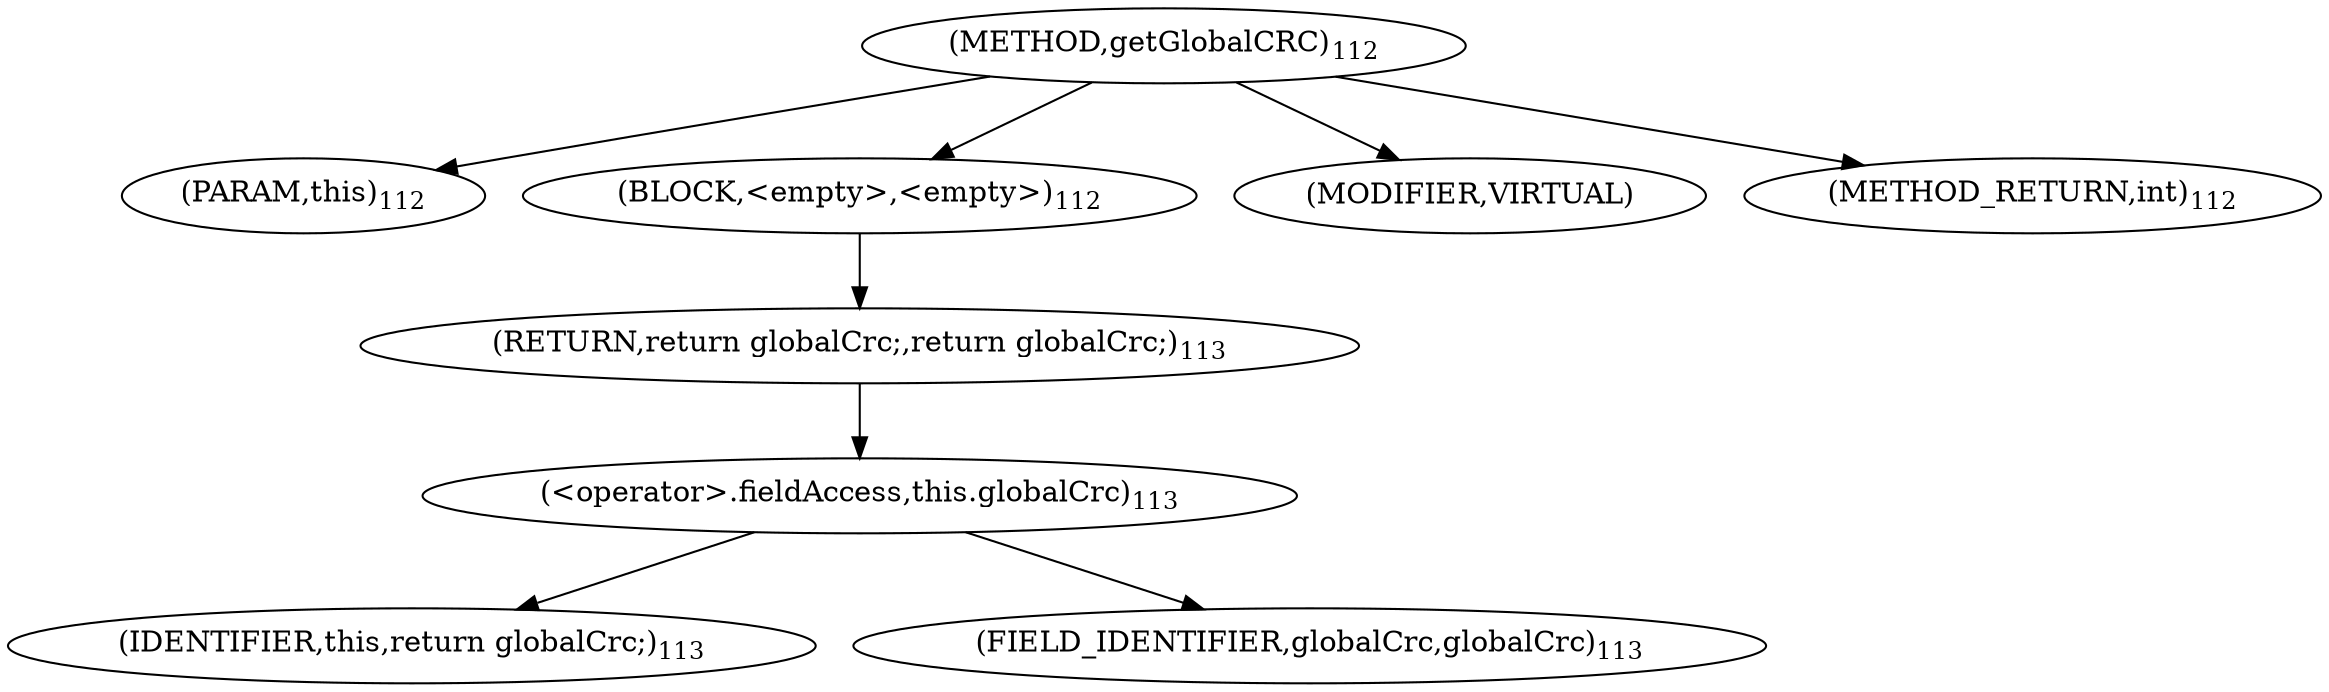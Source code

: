 digraph "getGlobalCRC" {  
"55" [label = <(METHOD,getGlobalCRC)<SUB>112</SUB>> ]
"56" [label = <(PARAM,this)<SUB>112</SUB>> ]
"57" [label = <(BLOCK,&lt;empty&gt;,&lt;empty&gt;)<SUB>112</SUB>> ]
"58" [label = <(RETURN,return globalCrc;,return globalCrc;)<SUB>113</SUB>> ]
"59" [label = <(&lt;operator&gt;.fieldAccess,this.globalCrc)<SUB>113</SUB>> ]
"60" [label = <(IDENTIFIER,this,return globalCrc;)<SUB>113</SUB>> ]
"61" [label = <(FIELD_IDENTIFIER,globalCrc,globalCrc)<SUB>113</SUB>> ]
"62" [label = <(MODIFIER,VIRTUAL)> ]
"63" [label = <(METHOD_RETURN,int)<SUB>112</SUB>> ]
  "55" -> "56" 
  "55" -> "57" 
  "55" -> "62" 
  "55" -> "63" 
  "57" -> "58" 
  "58" -> "59" 
  "59" -> "60" 
  "59" -> "61" 
}
